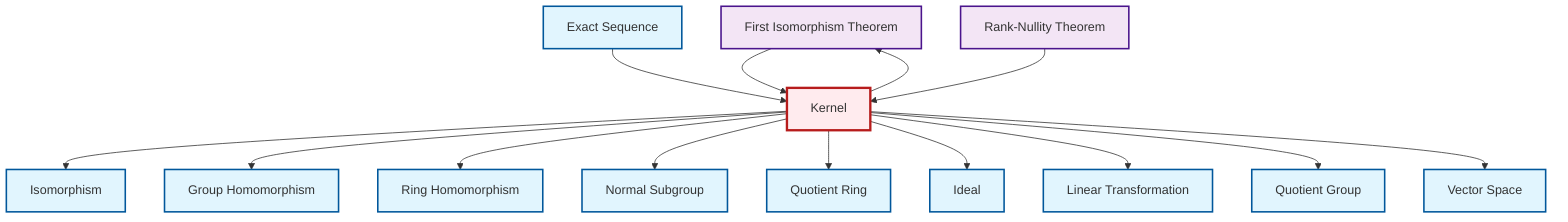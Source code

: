 graph TD
    classDef definition fill:#e1f5fe,stroke:#01579b,stroke-width:2px
    classDef theorem fill:#f3e5f5,stroke:#4a148c,stroke-width:2px
    classDef axiom fill:#fff3e0,stroke:#e65100,stroke-width:2px
    classDef example fill:#e8f5e9,stroke:#1b5e20,stroke-width:2px
    classDef current fill:#ffebee,stroke:#b71c1c,stroke-width:3px
    def-normal-subgroup["Normal Subgroup"]:::definition
    def-vector-space["Vector Space"]:::definition
    def-linear-transformation["Linear Transformation"]:::definition
    thm-first-isomorphism["First Isomorphism Theorem"]:::theorem
    def-ideal["Ideal"]:::definition
    def-quotient-group["Quotient Group"]:::definition
    def-homomorphism["Group Homomorphism"]:::definition
    thm-rank-nullity["Rank-Nullity Theorem"]:::theorem
    def-kernel["Kernel"]:::definition
    def-exact-sequence["Exact Sequence"]:::definition
    def-quotient-ring["Quotient Ring"]:::definition
    def-isomorphism["Isomorphism"]:::definition
    def-ring-homomorphism["Ring Homomorphism"]:::definition
    def-kernel --> def-isomorphism
    def-kernel --> def-homomorphism
    def-kernel --> def-ring-homomorphism
    def-kernel --> def-normal-subgroup
    thm-first-isomorphism --> def-kernel
    def-kernel --> def-quotient-ring
    def-kernel --> def-ideal
    def-exact-sequence --> def-kernel
    def-kernel --> def-linear-transformation
    thm-rank-nullity --> def-kernel
    def-kernel --> def-quotient-group
    def-kernel --> def-vector-space
    def-kernel --> thm-first-isomorphism
    class def-kernel current